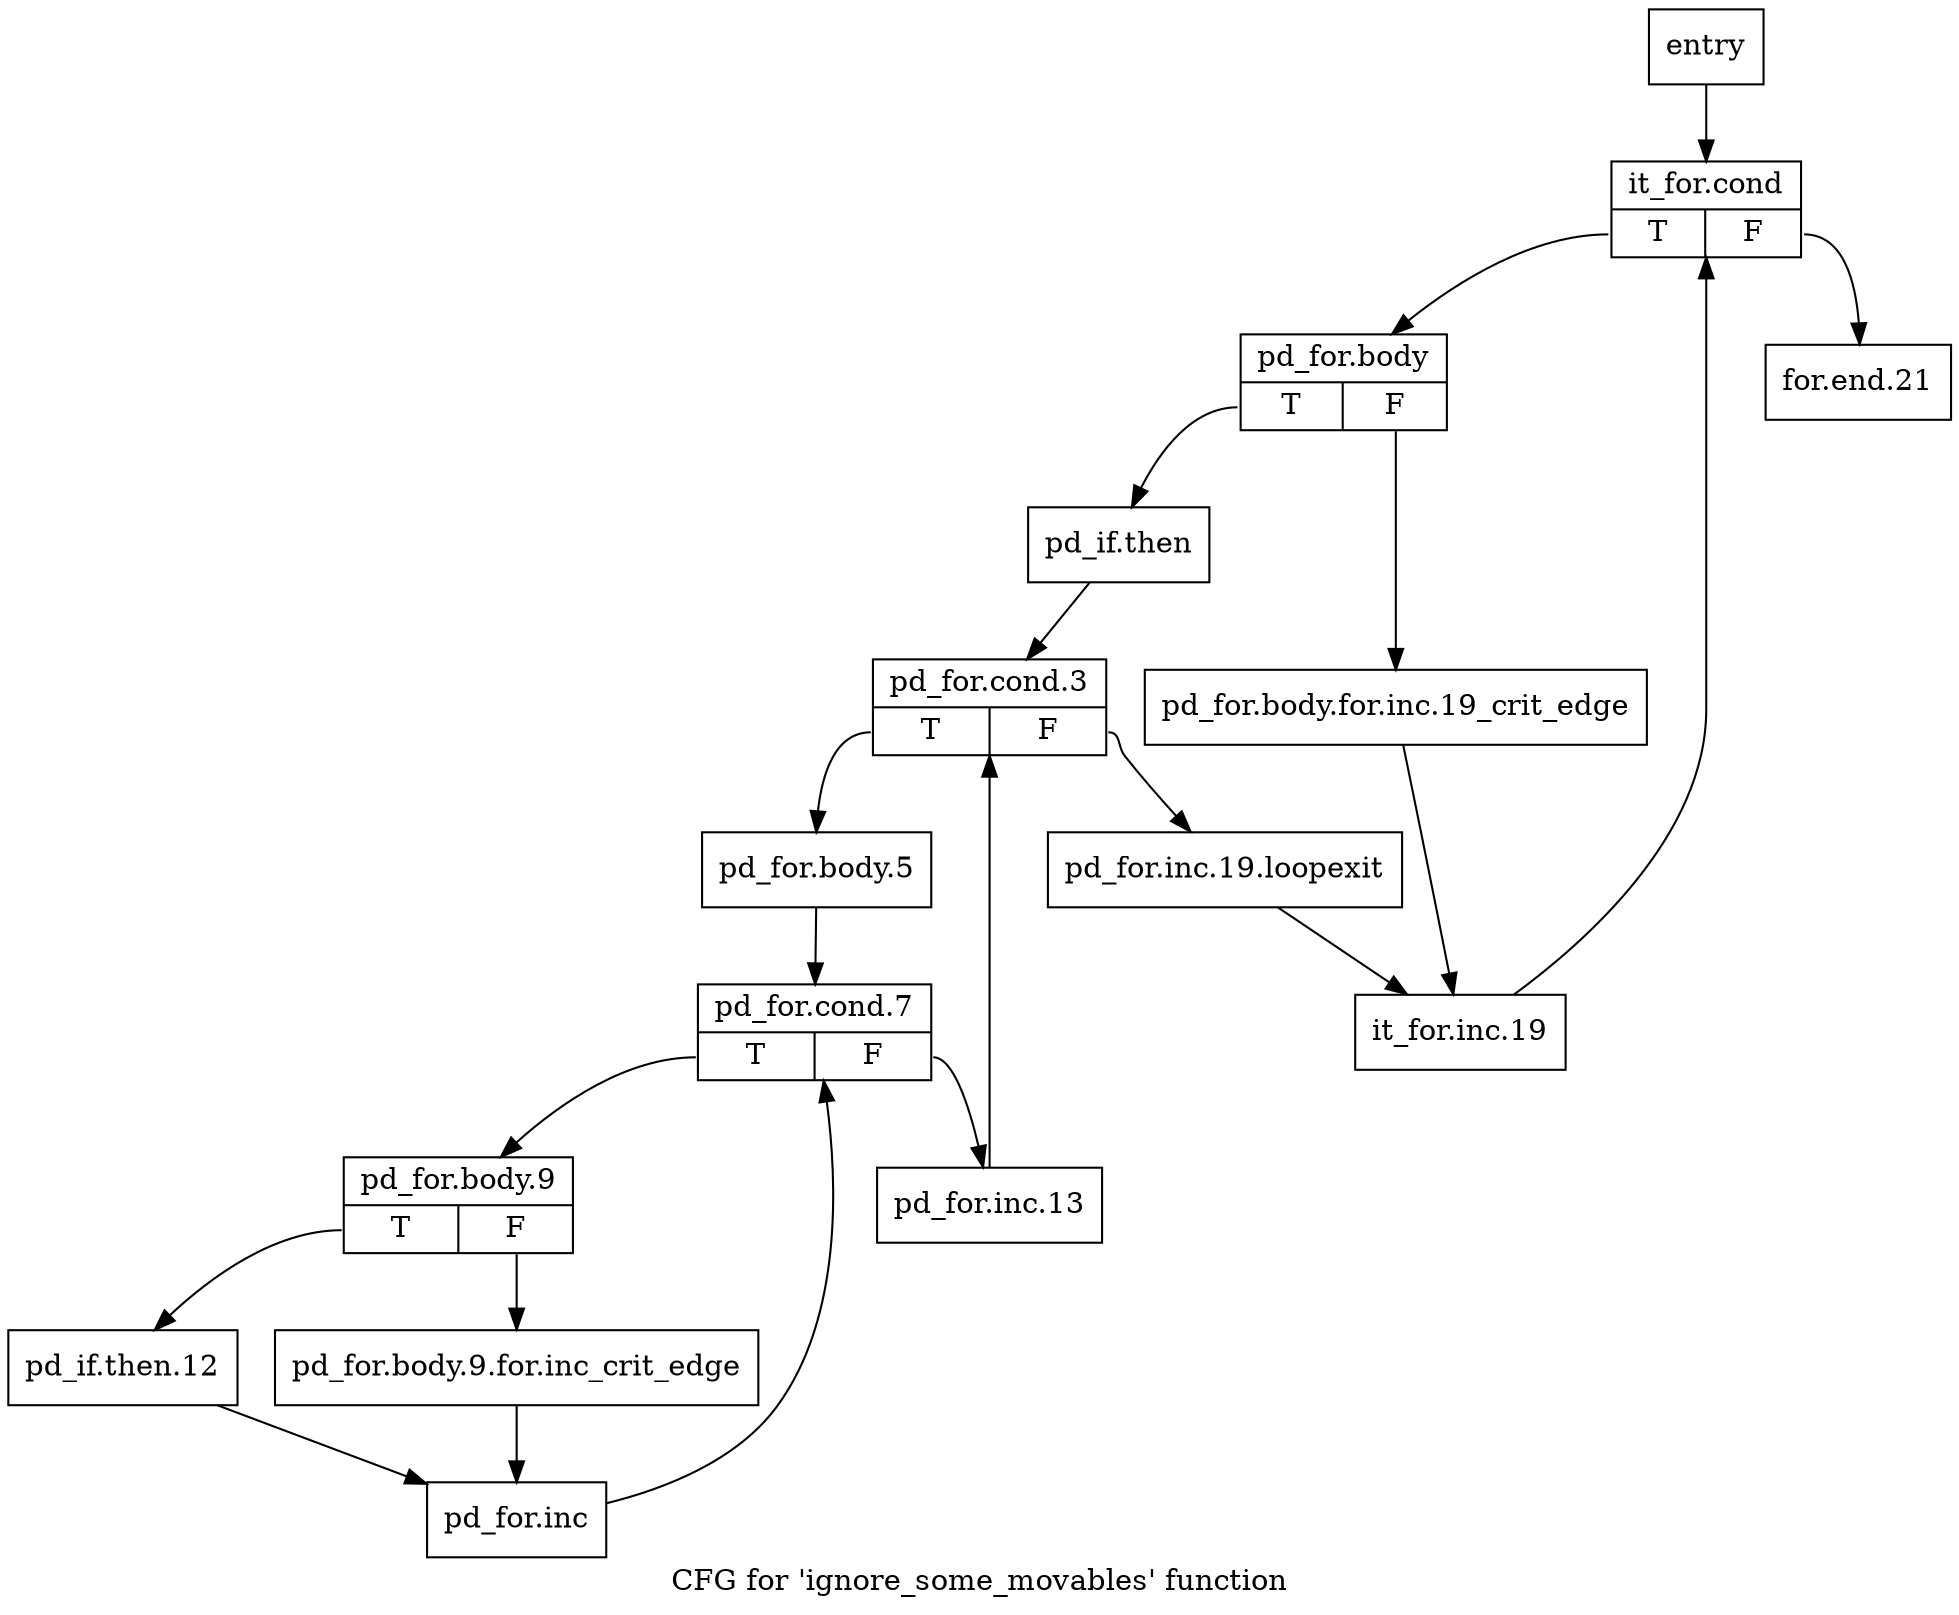 digraph "CFG for 'ignore_some_movables' function" {
	label="CFG for 'ignore_some_movables' function";

	Node0x8064830 [shape=record,label="{entry}"];
	Node0x8064830 -> Node0x8064880;
	Node0x8064880 [shape=record,label="{it_for.cond|{<s0>T|<s1>F}}"];
	Node0x8064880:s0 -> Node0x80648d0;
	Node0x8064880:s1 -> Node0x8064ce0;
	Node0x80648d0 [shape=record,label="{pd_for.body|{<s0>T|<s1>F}}"];
	Node0x80648d0:s0 -> Node0x8064970;
	Node0x80648d0:s1 -> Node0x8064920;
	Node0x8064920 [shape=record,label="{pd_for.body.for.inc.19_crit_edge}"];
	Node0x8064920 -> Node0x8064c90;
	Node0x8064970 [shape=record,label="{pd_if.then}"];
	Node0x8064970 -> Node0x80649c0;
	Node0x80649c0 [shape=record,label="{pd_for.cond.3|{<s0>T|<s1>F}}"];
	Node0x80649c0:s0 -> Node0x8064a10;
	Node0x80649c0:s1 -> Node0x8064c40;
	Node0x8064a10 [shape=record,label="{pd_for.body.5}"];
	Node0x8064a10 -> Node0x8064a60;
	Node0x8064a60 [shape=record,label="{pd_for.cond.7|{<s0>T|<s1>F}}"];
	Node0x8064a60:s0 -> Node0x8064ab0;
	Node0x8064a60:s1 -> Node0x8064bf0;
	Node0x8064ab0 [shape=record,label="{pd_for.body.9|{<s0>T|<s1>F}}"];
	Node0x8064ab0:s0 -> Node0x8064b50;
	Node0x8064ab0:s1 -> Node0x8064b00;
	Node0x8064b00 [shape=record,label="{pd_for.body.9.for.inc_crit_edge}"];
	Node0x8064b00 -> Node0x8064ba0;
	Node0x8064b50 [shape=record,label="{pd_if.then.12}"];
	Node0x8064b50 -> Node0x8064ba0;
	Node0x8064ba0 [shape=record,label="{pd_for.inc}"];
	Node0x8064ba0 -> Node0x8064a60;
	Node0x8064bf0 [shape=record,label="{pd_for.inc.13}"];
	Node0x8064bf0 -> Node0x80649c0;
	Node0x8064c40 [shape=record,label="{pd_for.inc.19.loopexit}"];
	Node0x8064c40 -> Node0x8064c90;
	Node0x8064c90 [shape=record,label="{it_for.inc.19}"];
	Node0x8064c90 -> Node0x8064880;
	Node0x8064ce0 [shape=record,label="{for.end.21}"];
}
